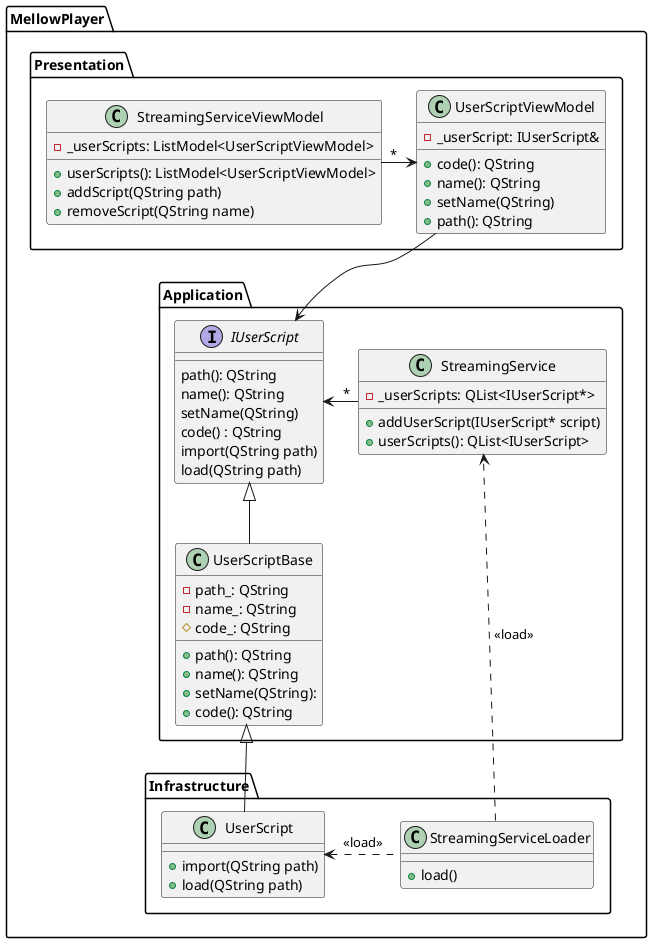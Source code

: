 @startuml

namespace MellowPlayer.Application {

interface IUserScript {
    path(): QString
    name(): QString
    setName(QString)
    code() : QString
    import(QString path)
    load(QString path)
}

class UserScriptBase {
    - path_: QString
    - name_: QString
    # code_: QString
    + path(): QString
    + name(): QString
    + setName(QString):
    + code(): QString
}

IUserScript <|-- UserScriptBase

class StreamingService {
    - _userScripts: QList<IUserScript*>
    + addUserScript(IUserScript* script)
    + userScripts(): QList<IUserScript>
}

StreamingService "*" -> IUserScript

}

namespace MellowPlayer.Infrastructure {

class UserScript {
    + import(QString path)
    + load(QString path)
}

MellowPlayer.Application.UserScriptBase <|-- UserScript

class StreamingServiceLoader {
    + load()
}

StreamingServiceLoader .left..> UserScript: <<load>>
StreamingServiceLoader .> MellowPlayer.Application.StreamingService: <<load>>

}

namespace MellowPlayer.Presentation {
    class UserScriptViewModel {
        - _userScript: IUserScript&
        + code(): QString
        + name(): QString
        + setName(QString)
        + path(): QString
    }

    class StreamingServiceViewModel {
        - _userScripts: ListModel<UserScriptViewModel>
        + userScripts(): ListModel<UserScriptViewModel>
        + addScript(QString path)
        + removeScript(QString name)
    }

    UserScriptViewModel --> MellowPlayer.Application.IUserScript
    StreamingServiceViewModel "*" -> UserScriptViewModel
}

@enduml

